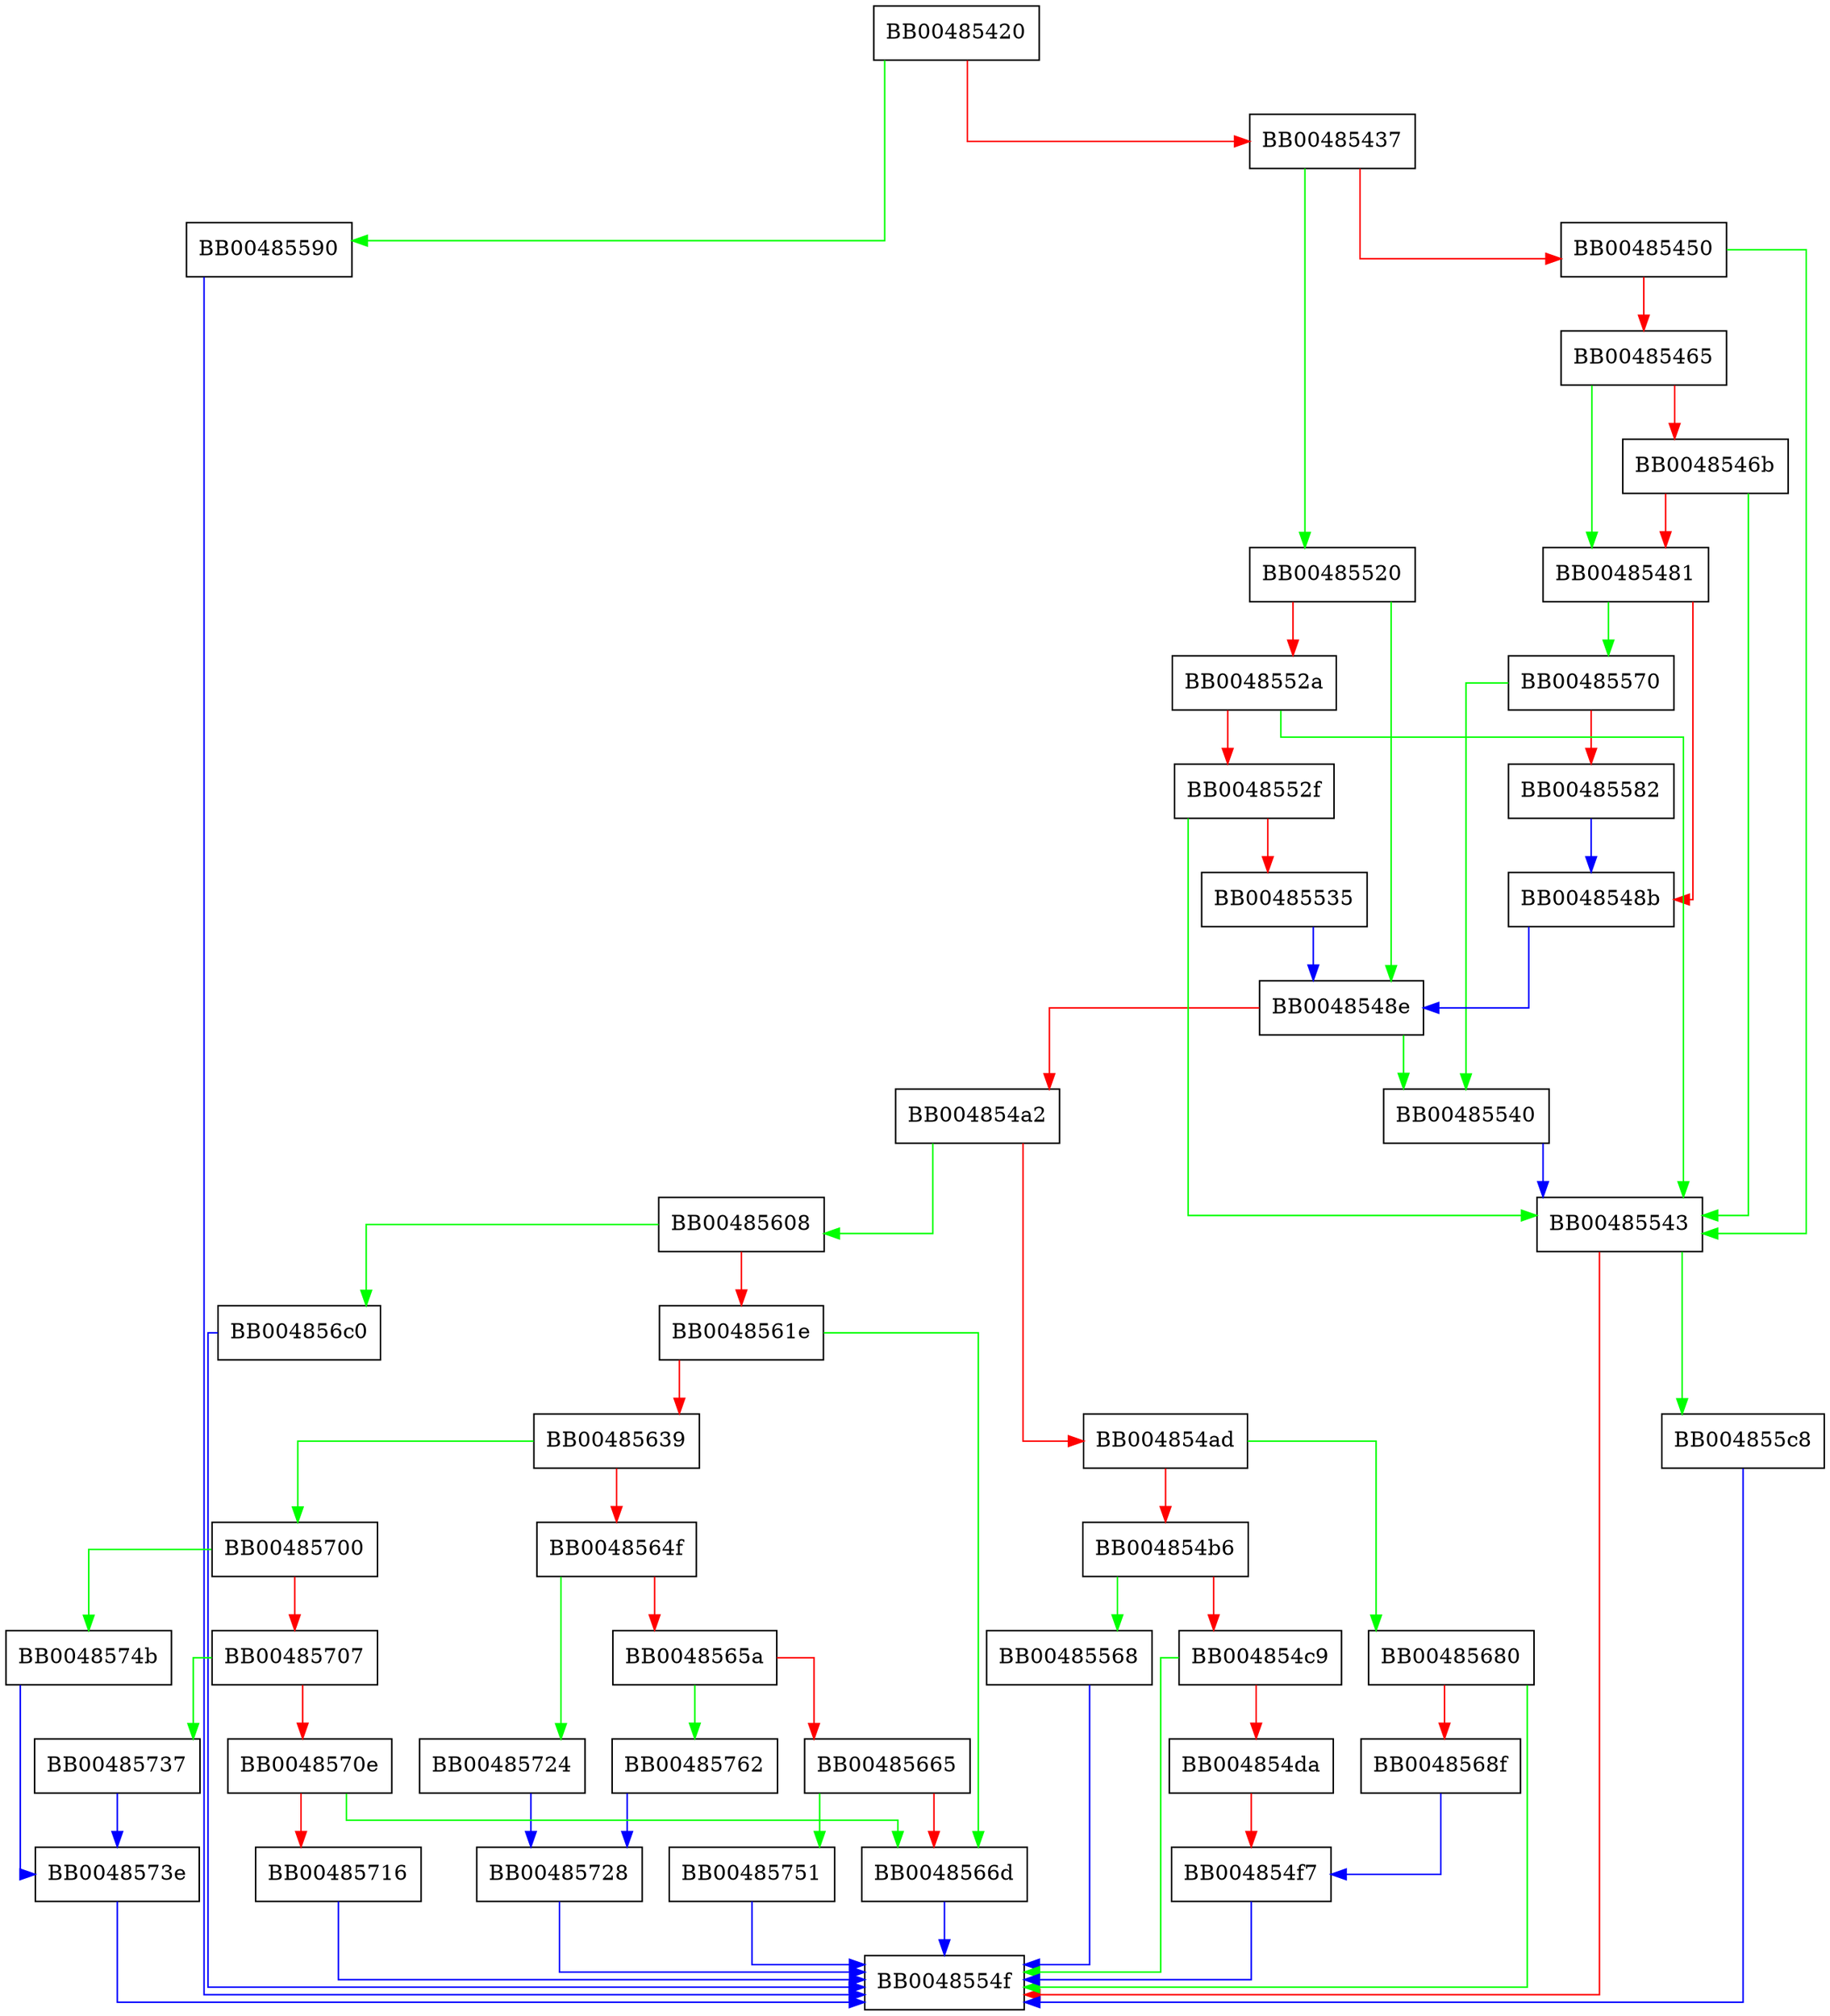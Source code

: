 digraph SSL_CONF_cmd {
  node [shape="box"];
  graph [splines=ortho];
  BB00485420 -> BB00485590 [color="green"];
  BB00485420 -> BB00485437 [color="red"];
  BB00485437 -> BB00485520 [color="green"];
  BB00485437 -> BB00485450 [color="red"];
  BB00485450 -> BB00485543 [color="green"];
  BB00485450 -> BB00485465 [color="red"];
  BB00485465 -> BB00485481 [color="green"];
  BB00485465 -> BB0048546b [color="red"];
  BB0048546b -> BB00485543 [color="green"];
  BB0048546b -> BB00485481 [color="red"];
  BB00485481 -> BB00485570 [color="green"];
  BB00485481 -> BB0048548b [color="red"];
  BB0048548b -> BB0048548e [color="blue"];
  BB0048548e -> BB00485540 [color="green"];
  BB0048548e -> BB004854a2 [color="red"];
  BB004854a2 -> BB00485608 [color="green"];
  BB004854a2 -> BB004854ad [color="red"];
  BB004854ad -> BB00485680 [color="green"];
  BB004854ad -> BB004854b6 [color="red"];
  BB004854b6 -> BB00485568 [color="green"];
  BB004854b6 -> BB004854c9 [color="red"];
  BB004854c9 -> BB0048554f [color="green"];
  BB004854c9 -> BB004854da [color="red"];
  BB004854da -> BB004854f7 [color="red"];
  BB004854f7 -> BB0048554f [color="blue"];
  BB00485520 -> BB0048548e [color="green"];
  BB00485520 -> BB0048552a [color="red"];
  BB0048552a -> BB00485543 [color="green"];
  BB0048552a -> BB0048552f [color="red"];
  BB0048552f -> BB00485543 [color="green"];
  BB0048552f -> BB00485535 [color="red"];
  BB00485535 -> BB0048548e [color="blue"];
  BB00485540 -> BB00485543 [color="blue"];
  BB00485543 -> BB004855c8 [color="green"];
  BB00485543 -> BB0048554f [color="red"];
  BB00485568 -> BB0048554f [color="blue"];
  BB00485570 -> BB00485540 [color="green"];
  BB00485570 -> BB00485582 [color="red"];
  BB00485582 -> BB0048548b [color="blue"];
  BB00485590 -> BB0048554f [color="blue"];
  BB004855c8 -> BB0048554f [color="blue"];
  BB00485608 -> BB004856c0 [color="green"];
  BB00485608 -> BB0048561e [color="red"];
  BB0048561e -> BB0048566d [color="green"];
  BB0048561e -> BB00485639 [color="red"];
  BB00485639 -> BB00485700 [color="green"];
  BB00485639 -> BB0048564f [color="red"];
  BB0048564f -> BB00485724 [color="green"];
  BB0048564f -> BB0048565a [color="red"];
  BB0048565a -> BB00485762 [color="green"];
  BB0048565a -> BB00485665 [color="red"];
  BB00485665 -> BB00485751 [color="green"];
  BB00485665 -> BB0048566d [color="red"];
  BB0048566d -> BB0048554f [color="blue"];
  BB00485680 -> BB0048554f [color="green"];
  BB00485680 -> BB0048568f [color="red"];
  BB0048568f -> BB004854f7 [color="blue"];
  BB004856c0 -> BB0048554f [color="blue"];
  BB00485700 -> BB0048574b [color="green"];
  BB00485700 -> BB00485707 [color="red"];
  BB00485707 -> BB00485737 [color="green"];
  BB00485707 -> BB0048570e [color="red"];
  BB0048570e -> BB0048566d [color="green"];
  BB0048570e -> BB00485716 [color="red"];
  BB00485716 -> BB0048554f [color="blue"];
  BB00485724 -> BB00485728 [color="blue"];
  BB00485728 -> BB0048554f [color="blue"];
  BB00485737 -> BB0048573e [color="blue"];
  BB0048573e -> BB0048554f [color="blue"];
  BB0048574b -> BB0048573e [color="blue"];
  BB00485751 -> BB0048554f [color="blue"];
  BB00485762 -> BB00485728 [color="blue"];
}